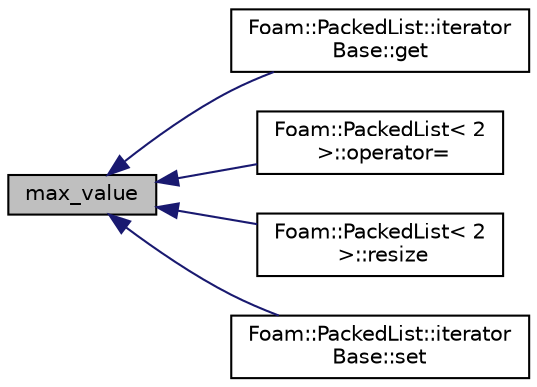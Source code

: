 digraph "max_value"
{
  bgcolor="transparent";
  edge [fontname="Helvetica",fontsize="10",labelfontname="Helvetica",labelfontsize="10"];
  node [fontname="Helvetica",fontsize="10",shape=record];
  rankdir="LR";
  Node38 [label="max_value",height=0.2,width=0.4,color="black", fillcolor="grey75", style="filled", fontcolor="black"];
  Node38 -> Node39 [dir="back",color="midnightblue",fontsize="10",style="solid",fontname="Helvetica"];
  Node39 [label="Foam::PackedList::iterator\lBase::get",height=0.2,width=0.4,color="black",URL="$a27061.html#abfcf69bb151aaad5278ad4eaaf7dc891",tooltip="Get value as unsigned, no range-checking. "];
  Node38 -> Node40 [dir="back",color="midnightblue",fontsize="10",style="solid",fontname="Helvetica"];
  Node40 [label="Foam::PackedList\< 2\l \>::operator=",height=0.2,width=0.4,color="black",URL="$a27053.html#aa1fc905890dd7aed084836ac1a65d336",tooltip="Assignment of all entries to the given value. Takes linear time. "];
  Node38 -> Node41 [dir="back",color="midnightblue",fontsize="10",style="solid",fontname="Helvetica"];
  Node41 [label="Foam::PackedList\< 2\l \>::resize",height=0.2,width=0.4,color="black",URL="$a27053.html#a269162b4a99f0b5255951cfe3309f517",tooltip="Reset addressable list size, does not shrink the allocated size. "];
  Node38 -> Node42 [dir="back",color="midnightblue",fontsize="10",style="solid",fontname="Helvetica"];
  Node42 [label="Foam::PackedList::iterator\lBase::set",height=0.2,width=0.4,color="black",URL="$a27061.html#aa3b41d3aa0522ba6ebd9ebd38e523184",tooltip="Set value, returning true if changed, no range-checking. "];
}
